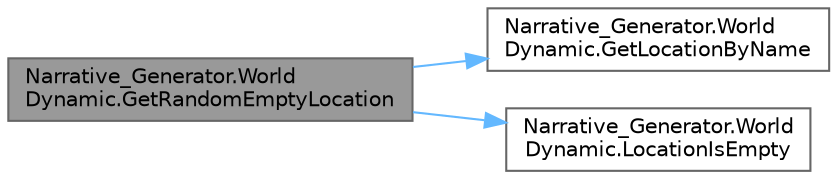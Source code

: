 digraph "Narrative_Generator.WorldDynamic.GetRandomEmptyLocation"
{
 // LATEX_PDF_SIZE
  bgcolor="transparent";
  edge [fontname=Helvetica,fontsize=10,labelfontname=Helvetica,labelfontsize=10];
  node [fontname=Helvetica,fontsize=10,shape=box,height=0.2,width=0.4];
  rankdir="LR";
  Node1 [label="Narrative_Generator.World\lDynamic.GetRandomEmptyLocation",height=0.2,width=0.4,color="gray40", fillcolor="grey60", style="filled", fontcolor="black",tooltip="Returns a random location where there are no agents."];
  Node1 -> Node2 [color="steelblue1",style="solid"];
  Node2 [label="Narrative_Generator.World\lDynamic.GetLocationByName",height=0.2,width=0.4,color="grey40", fillcolor="white", style="filled",URL="$class_narrative___generator_1_1_world_dynamic.html#a43619eb102a56e16a22a5aa5d5b7c1b0",tooltip="Returns a location from the list of locations if the specified name matches the name of the location."];
  Node1 -> Node3 [color="steelblue1",style="solid"];
  Node3 [label="Narrative_Generator.World\lDynamic.LocationIsEmpty",height=0.2,width=0.4,color="grey40", fillcolor="white", style="filled",URL="$class_narrative___generator_1_1_world_dynamic.html#a17c72efa8ffcf3a1aec74a25498739f1",tooltip="Checks if there are no agents in the specified location."];
}
